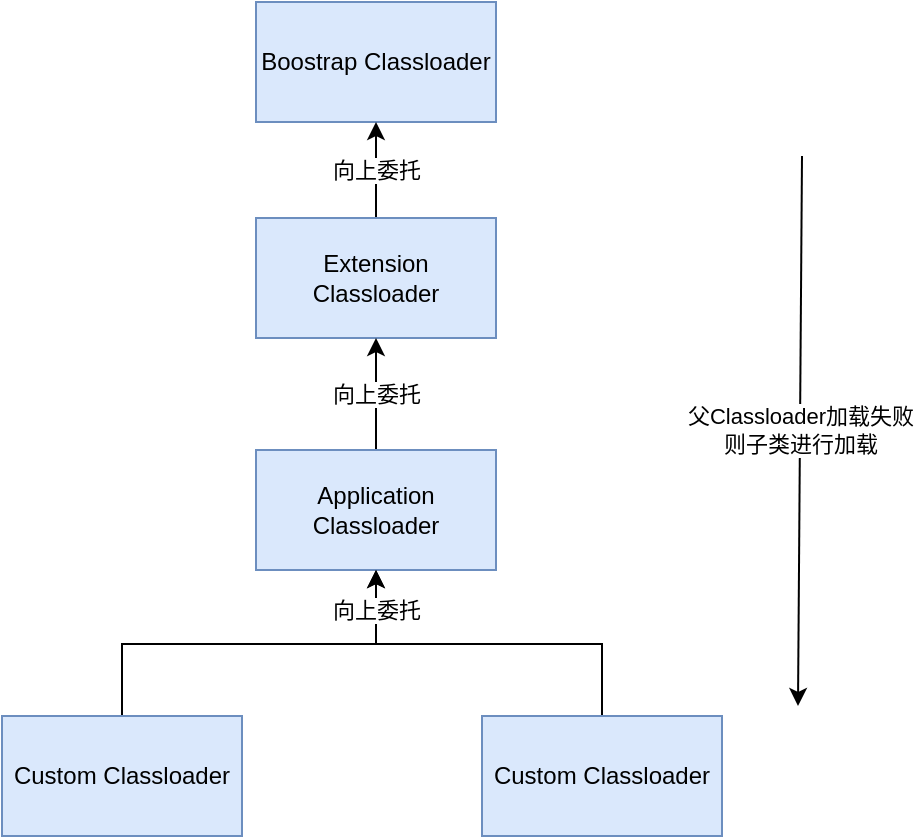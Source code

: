 <mxfile version="20.8.1" type="device"><diagram id="SeJSfQEHt-CBg4X3ljbC" name="第 1 页"><mxGraphModel dx="1562" dy="781" grid="0" gridSize="10" guides="1" tooltips="1" connect="1" arrows="1" fold="1" page="1" pageScale="1" pageWidth="827" pageHeight="1169" math="0" shadow="0"><root><mxCell id="0"/><mxCell id="1" parent="0"/><mxCell id="Wmf1xcWJvz1z0DHVJHaY-1" value="Boostrap Classloader" style="rounded=0;whiteSpace=wrap;html=1;fillColor=#dae8fc;strokeColor=#6c8ebf;" vertex="1" parent="1"><mxGeometry x="350" y="115" width="120" height="60" as="geometry"/></mxCell><mxCell id="Wmf1xcWJvz1z0DHVJHaY-13" value="向上委托" style="edgeStyle=orthogonalEdgeStyle;rounded=0;orthogonalLoop=1;jettySize=auto;html=1;entryX=0.5;entryY=1;entryDx=0;entryDy=0;" edge="1" parent="1" source="Wmf1xcWJvz1z0DHVJHaY-2" target="Wmf1xcWJvz1z0DHVJHaY-1"><mxGeometry relative="1" as="geometry"/></mxCell><mxCell id="Wmf1xcWJvz1z0DHVJHaY-2" value="Extension Classloader" style="rounded=0;whiteSpace=wrap;html=1;fillColor=#dae8fc;strokeColor=#6c8ebf;" vertex="1" parent="1"><mxGeometry x="350" y="223" width="120" height="60" as="geometry"/></mxCell><mxCell id="Wmf1xcWJvz1z0DHVJHaY-12" value="向上委托" style="edgeStyle=orthogonalEdgeStyle;rounded=0;orthogonalLoop=1;jettySize=auto;html=1;entryX=0.5;entryY=1;entryDx=0;entryDy=0;" edge="1" parent="1" source="Wmf1xcWJvz1z0DHVJHaY-4" target="Wmf1xcWJvz1z0DHVJHaY-2"><mxGeometry relative="1" as="geometry"/></mxCell><mxCell id="Wmf1xcWJvz1z0DHVJHaY-4" value="Application Classloader" style="rounded=0;whiteSpace=wrap;html=1;fillColor=#dae8fc;strokeColor=#6c8ebf;" vertex="1" parent="1"><mxGeometry x="350" y="339" width="120" height="60" as="geometry"/></mxCell><mxCell id="Wmf1xcWJvz1z0DHVJHaY-17" style="edgeStyle=orthogonalEdgeStyle;rounded=0;orthogonalLoop=1;jettySize=auto;html=1;" edge="1" parent="1" source="Wmf1xcWJvz1z0DHVJHaY-6" target="Wmf1xcWJvz1z0DHVJHaY-4"><mxGeometry relative="1" as="geometry"><Array as="points"><mxPoint x="283" y="436"/><mxPoint x="410" y="436"/></Array></mxGeometry></mxCell><mxCell id="Wmf1xcWJvz1z0DHVJHaY-6" value="Custom Classloader" style="rounded=0;whiteSpace=wrap;html=1;fillColor=#dae8fc;strokeColor=#6c8ebf;" vertex="1" parent="1"><mxGeometry x="223" y="472" width="120" height="60" as="geometry"/></mxCell><mxCell id="Wmf1xcWJvz1z0DHVJHaY-18" value="向上委托" style="edgeStyle=orthogonalEdgeStyle;rounded=0;orthogonalLoop=1;jettySize=auto;html=1;entryX=0.5;entryY=1;entryDx=0;entryDy=0;" edge="1" parent="1" source="Wmf1xcWJvz1z0DHVJHaY-7" target="Wmf1xcWJvz1z0DHVJHaY-4"><mxGeometry x="0.785" relative="1" as="geometry"><Array as="points"><mxPoint x="523" y="436"/><mxPoint x="410" y="436"/></Array><mxPoint as="offset"/></mxGeometry></mxCell><mxCell id="Wmf1xcWJvz1z0DHVJHaY-7" value="Custom Classloader" style="rounded=0;whiteSpace=wrap;html=1;fillColor=#dae8fc;strokeColor=#6c8ebf;" vertex="1" parent="1"><mxGeometry x="463" y="472" width="120" height="60" as="geometry"/></mxCell><mxCell id="Wmf1xcWJvz1z0DHVJHaY-16" value="父Classloader加载失败&lt;br&gt;则子类进行加载" style="endArrow=classic;html=1;rounded=0;" edge="1" parent="1"><mxGeometry width="50" height="50" relative="1" as="geometry"><mxPoint x="623" y="192" as="sourcePoint"/><mxPoint x="621" y="467" as="targetPoint"/></mxGeometry></mxCell></root></mxGraphModel></diagram></mxfile>